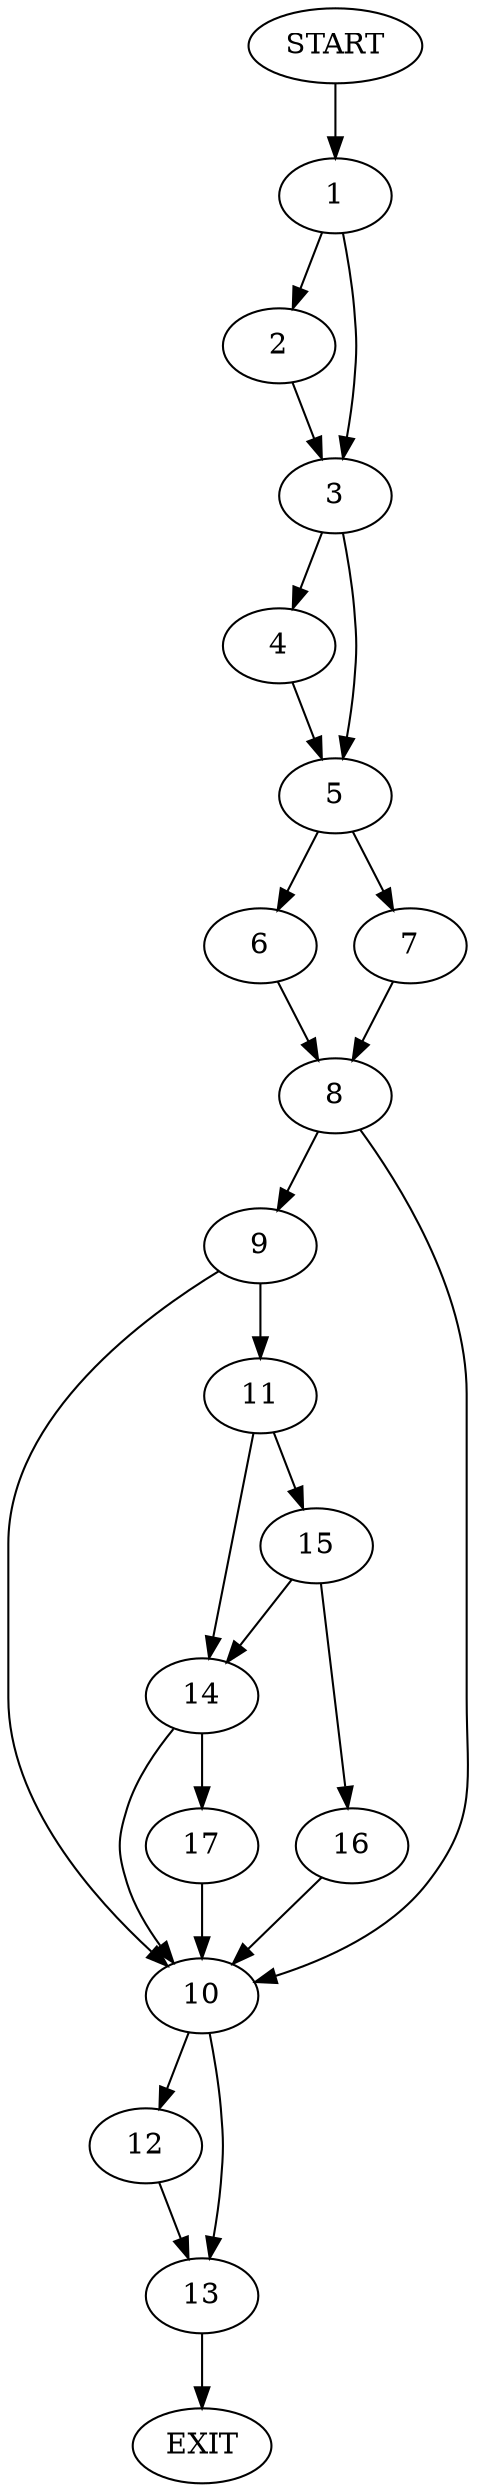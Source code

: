 digraph {
0 [label="START"]
18 [label="EXIT"]
0 -> 1
1 -> 2
1 -> 3
2 -> 3
3 -> 4
3 -> 5
4 -> 5
5 -> 6
5 -> 7
6 -> 8
7 -> 8
8 -> 9
8 -> 10
9 -> 11
9 -> 10
10 -> 12
10 -> 13
11 -> 14
11 -> 15
15 -> 14
15 -> 16
14 -> 17
14 -> 10
16 -> 10
17 -> 10
13 -> 18
12 -> 13
}
